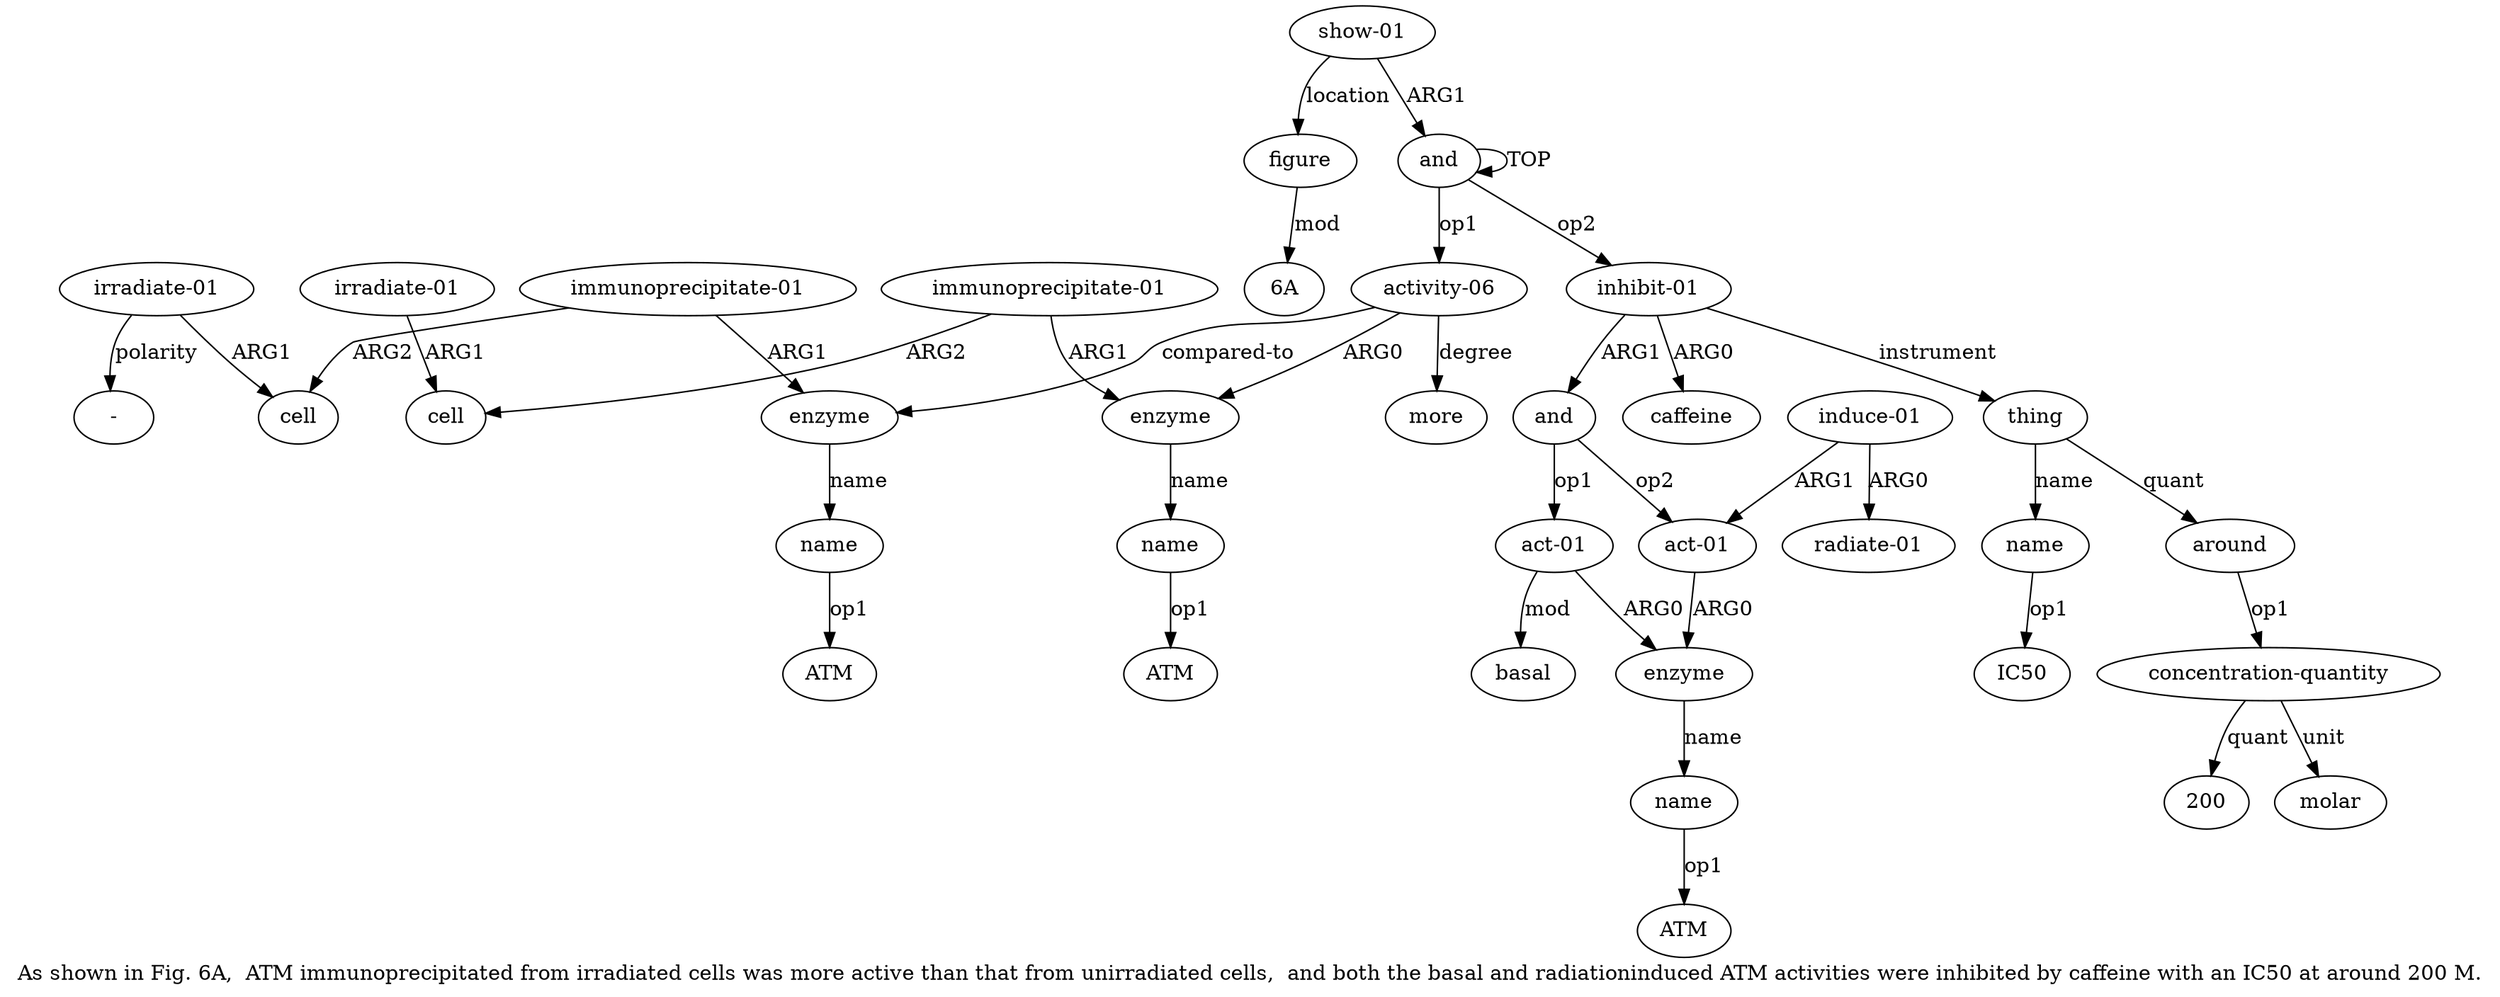 digraph  {
	graph [label="As shown in Fig. 6A,  ATM immunoprecipitated from irradiated cells was more active than that from unirradiated cells,  and both \
the basal and radiationinduced ATM activities were inhibited by caffeine with an IC50 at around 200 M."];
	node [label="\N"];
	a20	 [color=black,
		gold_ind=20,
		gold_label="act-01",
		label="act-01",
		test_ind=20,
		test_label="act-01"];
	a17	 [color=black,
		gold_ind=17,
		gold_label=enzyme,
		label=enzyme,
		test_ind=17,
		test_label=enzyme];
	a20 -> a17 [key=0,
	color=black,
	gold_label=ARG0,
	label=ARG0,
	test_label=ARG0];
a21 [color=black,
	gold_ind=21,
	gold_label="induce-01",
	label="induce-01",
	test_ind=21,
	test_label="induce-01"];
a21 -> a20 [key=0,
color=black,
gold_label=ARG1,
label=ARG1,
test_label=ARG1];
a22 [color=black,
gold_ind=22,
gold_label="radiate-01",
label="radiate-01",
test_ind=22,
test_label="radiate-01"];
a21 -> a22 [key=0,
color=black,
gold_label=ARG0,
label=ARG0,
test_label=ARG0];
a23 [color=black,
gold_ind=23,
gold_label=thing,
label=thing,
test_ind=23,
test_label=thing];
a24 [color=black,
gold_ind=24,
gold_label=name,
label=name,
test_ind=24,
test_label=name];
a23 -> a24 [key=0,
color=black,
gold_label=name,
label=name,
test_label=name];
a25 [color=black,
gold_ind=25,
gold_label=around,
label=around,
test_ind=25,
test_label=around];
a23 -> a25 [key=0,
color=black,
gold_label=quant,
label=quant,
test_label=quant];
"a24 IC50" [color=black,
gold_ind=-1,
gold_label=IC50,
label=IC50,
test_ind=-1,
test_label=IC50];
a24 -> "a24 IC50" [key=0,
color=black,
gold_label=op1,
label=op1,
test_label=op1];
a26 [color=black,
gold_ind=26,
gold_label="concentration-quantity",
label="concentration-quantity",
test_ind=26,
test_label="concentration-quantity"];
a25 -> a26 [key=0,
color=black,
gold_label=op1,
label=op1,
test_label=op1];
a27 [color=black,
gold_ind=27,
gold_label=molar,
label=molar,
test_ind=27,
test_label=molar];
a26 -> a27 [key=0,
color=black,
gold_label=unit,
label=unit,
test_label=unit];
"a26 200" [color=black,
gold_ind=-1,
gold_label=200,
label=200,
test_ind=-1,
test_label=200];
a26 -> "a26 200" [key=0,
color=black,
gold_label=quant,
label=quant,
test_label=quant];
a28 [color=black,
gold_ind=28,
gold_label="show-01",
label="show-01",
test_ind=28,
test_label="show-01"];
a29 [color=black,
gold_ind=29,
gold_label=figure,
label=figure,
test_ind=29,
test_label=figure];
a28 -> a29 [key=0,
color=black,
gold_label=location,
label=location,
test_label=location];
a0 [color=black,
gold_ind=0,
gold_label=and,
label=and,
test_ind=0,
test_label=and];
a28 -> a0 [key=0,
color=black,
gold_label=ARG1,
label=ARG1,
test_label=ARG1];
"a29 6A" [color=black,
gold_ind=-1,
gold_label="6A",
label="6A",
test_ind=-1,
test_label="6A"];
a29 -> "a29 6A" [key=0,
color=black,
gold_label=mod,
label=mod,
test_label=mod];
"a3 ATM" [color=black,
gold_ind=-1,
gold_label=ATM,
label=ATM,
test_ind=-1,
test_label=ATM];
a15 [color=black,
gold_ind=15,
gold_label=and,
label=and,
test_ind=15,
test_label=and];
a15 -> a20 [key=0,
color=black,
gold_label=op2,
label=op2,
test_label=op2];
a16 [color=black,
gold_ind=16,
gold_label="act-01",
label="act-01",
test_ind=16,
test_label="act-01"];
a15 -> a16 [key=0,
color=black,
gold_label=op1,
label=op1,
test_label=op1];
a14 [color=black,
gold_ind=14,
gold_label=caffeine,
label=caffeine,
test_ind=14,
test_label=caffeine];
a18 [color=black,
gold_ind=18,
gold_label=name,
label=name,
test_ind=18,
test_label=name];
a17 -> a18 [key=0,
color=black,
gold_label=name,
label=name,
test_label=name];
a16 -> a17 [key=0,
color=black,
gold_label=ARG0,
label=ARG0,
test_label=ARG0];
a19 [color=black,
gold_ind=19,
gold_label=basal,
label=basal,
test_ind=19,
test_label=basal];
a16 -> a19 [key=0,
color=black,
gold_label=mod,
label=mod,
test_label=mod];
a11 [color=black,
gold_ind=11,
gold_label=cell,
label=cell,
test_ind=11,
test_label=cell];
a10 [color=black,
gold_ind=10,
gold_label="immunoprecipitate-01",
label="immunoprecipitate-01",
test_ind=10,
test_label="immunoprecipitate-01"];
a10 -> a11 [key=0,
color=black,
gold_label=ARG2,
label=ARG2,
test_label=ARG2];
a8 [color=black,
gold_ind=8,
gold_label=enzyme,
label=enzyme,
test_ind=8,
test_label=enzyme];
a10 -> a8 [key=0,
color=black,
gold_label=ARG1,
label=ARG1,
test_label=ARG1];
a13 [color=black,
gold_ind=13,
gold_label="inhibit-01",
label="inhibit-01",
test_ind=13,
test_label="inhibit-01"];
a13 -> a23 [key=0,
color=black,
gold_label=instrument,
label=instrument,
test_label=instrument];
a13 -> a15 [key=0,
color=black,
gold_label=ARG1,
label=ARG1,
test_label=ARG1];
a13 -> a14 [key=0,
color=black,
gold_label=ARG0,
label=ARG0,
test_label=ARG0];
a12 [color=black,
gold_ind=12,
gold_label="irradiate-01",
label="irradiate-01",
test_ind=12,
test_label="irradiate-01"];
a12 -> a11 [key=0,
color=black,
gold_label=ARG1,
label=ARG1,
test_label=ARG1];
"a12 -" [color=black,
gold_ind=-1,
gold_label="-",
label="-",
test_ind=-1,
test_label="-"];
a12 -> "a12 -" [key=0,
color=black,
gold_label=polarity,
label=polarity,
test_label=polarity];
"a18 ATM" [color=black,
gold_ind=-1,
gold_label=ATM,
label=ATM,
test_ind=-1,
test_label=ATM];
a18 -> "a18 ATM" [key=0,
color=black,
gold_label=op1,
label=op1,
test_label=op1];
a1 [color=black,
gold_ind=1,
gold_label="activity-06",
label="activity-06",
test_ind=1,
test_label="activity-06"];
a2 [color=black,
gold_ind=2,
gold_label=enzyme,
label=enzyme,
test_ind=2,
test_label=enzyme];
a1 -> a2 [key=0,
color=black,
gold_label=ARG0,
label=ARG0,
test_label=ARG0];
a7 [color=black,
gold_ind=7,
gold_label=more,
label=more,
test_ind=7,
test_label=more];
a1 -> a7 [key=0,
color=black,
gold_label=degree,
label=degree,
test_label=degree];
a1 -> a8 [key=0,
color=black,
gold_label="compared-to",
label="compared-to",
test_label="compared-to"];
a0 -> a13 [key=0,
color=black,
gold_label=op2,
label=op2,
test_label=op2];
a0 -> a1 [key=0,
color=black,
gold_label=op1,
label=op1,
test_label=op1];
a0 -> a0 [key=0,
color=black,
gold_label=TOP,
label=TOP,
test_label=TOP];
a3 [color=black,
gold_ind=3,
gold_label=name,
label=name,
test_ind=3,
test_label=name];
a3 -> "a3 ATM" [key=0,
color=black,
gold_label=op1,
label=op1,
test_label=op1];
a2 -> a3 [key=0,
color=black,
gold_label=name,
label=name,
test_label=name];
a5 [color=black,
gold_ind=5,
gold_label=cell,
label=cell,
test_ind=5,
test_label=cell];
a4 [color=black,
gold_ind=4,
gold_label="immunoprecipitate-01",
label="immunoprecipitate-01",
test_ind=4,
test_label="immunoprecipitate-01"];
a4 -> a2 [key=0,
color=black,
gold_label=ARG1,
label=ARG1,
test_label=ARG1];
a4 -> a5 [key=0,
color=black,
gold_label=ARG2,
label=ARG2,
test_label=ARG2];
a6 [color=black,
gold_ind=6,
gold_label="irradiate-01",
label="irradiate-01",
test_ind=6,
test_label="irradiate-01"];
a6 -> a5 [key=0,
color=black,
gold_label=ARG1,
label=ARG1,
test_label=ARG1];
a9 [color=black,
gold_ind=9,
gold_label=name,
label=name,
test_ind=9,
test_label=name];
"a9 ATM" [color=black,
gold_ind=-1,
gold_label=ATM,
label=ATM,
test_ind=-1,
test_label=ATM];
a9 -> "a9 ATM" [key=0,
color=black,
gold_label=op1,
label=op1,
test_label=op1];
a8 -> a9 [key=0,
color=black,
gold_label=name,
label=name,
test_label=name];
}
